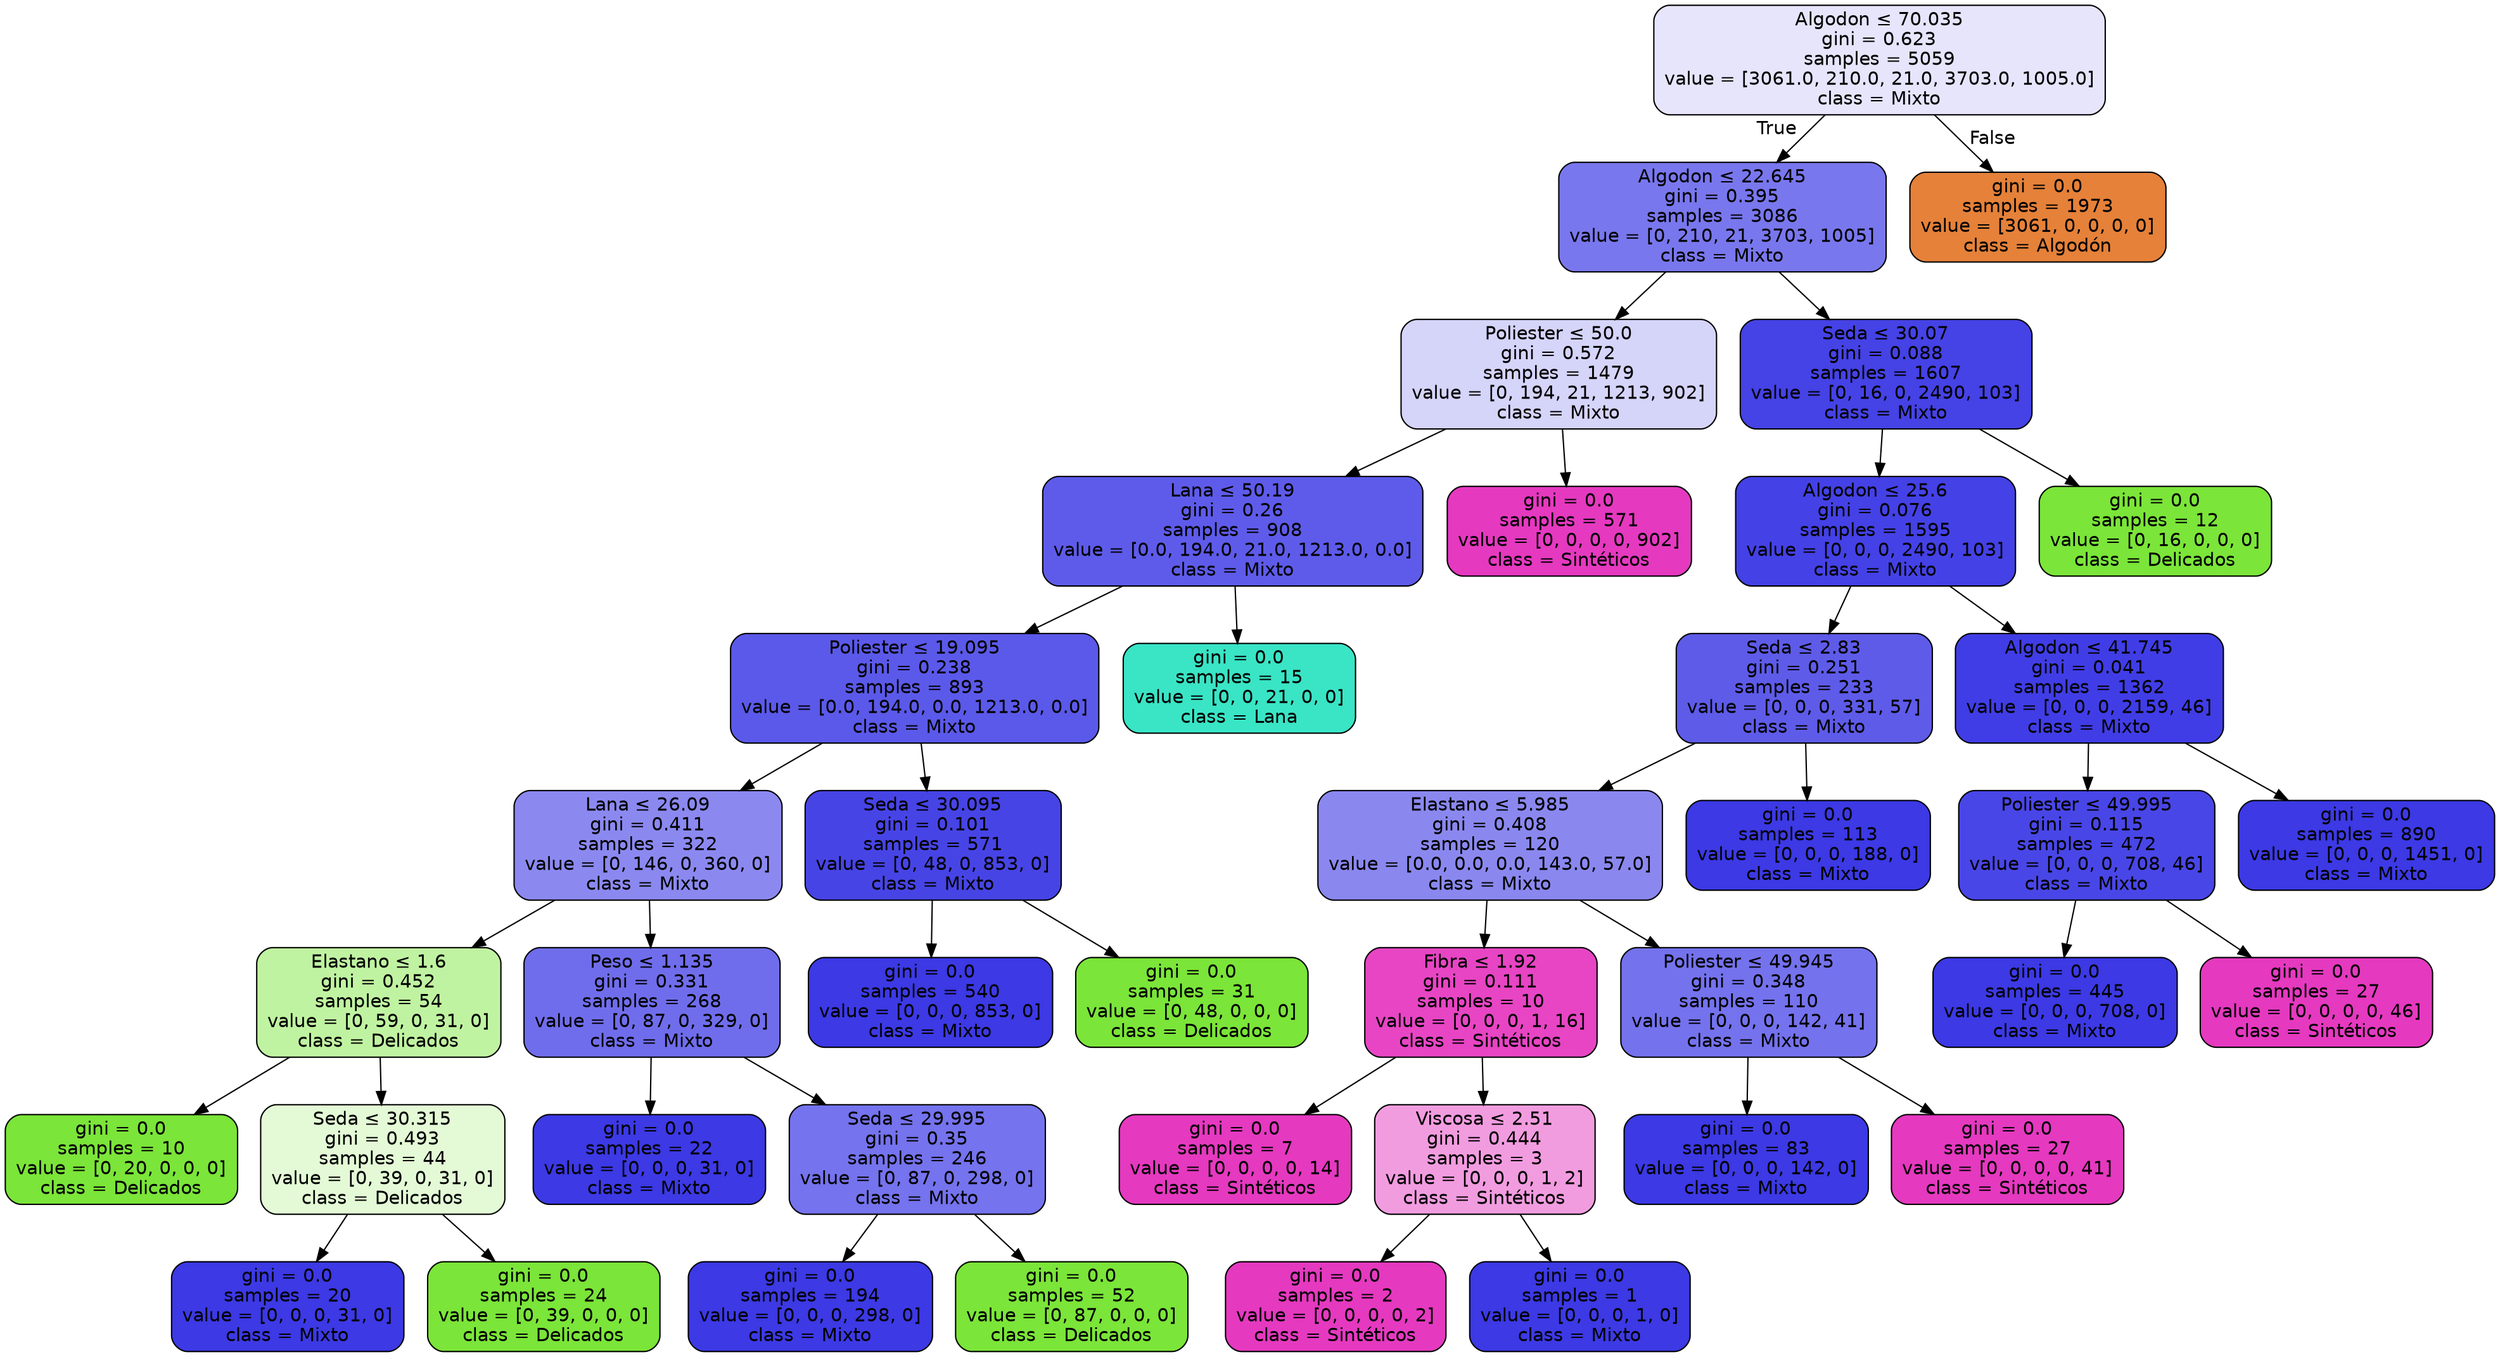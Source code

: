 digraph Tree {
node [shape=box, style="filled, rounded", color="black", fontname="helvetica"] ;
edge [fontname="helvetica"] ;
0 [label=<Algodon &le; 70.035<br/>gini = 0.623<br/>samples = 5059<br/>value = [3061.0, 210.0, 21.0, 3703.0, 1005.0]<br/>class = Mixto>, fillcolor="#e6e5fc"] ;
1 [label=<Algodon &le; 22.645<br/>gini = 0.395<br/>samples = 3086<br/>value = [0, 210, 21, 3703, 1005]<br/>class = Mixto>, fillcolor="#7977ed"] ;
0 -> 1 [labeldistance=2.5, labelangle=45, headlabel="True"] ;
2 [label=<Poliester &le; 50.0<br/>gini = 0.572<br/>samples = 1479<br/>value = [0, 194, 21, 1213, 902]<br/>class = Mixto>, fillcolor="#d5d4f9"] ;
1 -> 2 ;
3 [label=<Lana &le; 50.19<br/>gini = 0.26<br/>samples = 908<br/>value = [0.0, 194.0, 21.0, 1213.0, 0.0]<br/>class = Mixto>, fillcolor="#5e5bea"] ;
2 -> 3 ;
4 [label=<Poliester &le; 19.095<br/>gini = 0.238<br/>samples = 893<br/>value = [0.0, 194.0, 0.0, 1213.0, 0.0]<br/>class = Mixto>, fillcolor="#5b59e9"] ;
3 -> 4 ;
5 [label=<Lana &le; 26.09<br/>gini = 0.411<br/>samples = 322<br/>value = [0, 146, 0, 360, 0]<br/>class = Mixto>, fillcolor="#8b89f0"] ;
4 -> 5 ;
6 [label=<Elastano &le; 1.6<br/>gini = 0.452<br/>samples = 54<br/>value = [0, 59, 0, 31, 0]<br/>class = Delicados>, fillcolor="#c0f3a1"] ;
5 -> 6 ;
7 [label=<gini = 0.0<br/>samples = 10<br/>value = [0, 20, 0, 0, 0]<br/>class = Delicados>, fillcolor="#7be539"] ;
6 -> 7 ;
8 [label=<Seda &le; 30.315<br/>gini = 0.493<br/>samples = 44<br/>value = [0, 39, 0, 31, 0]<br/>class = Delicados>, fillcolor="#e4fad6"] ;
6 -> 8 ;
9 [label=<gini = 0.0<br/>samples = 20<br/>value = [0, 0, 0, 31, 0]<br/>class = Mixto>, fillcolor="#3c39e5"] ;
8 -> 9 ;
10 [label=<gini = 0.0<br/>samples = 24<br/>value = [0, 39, 0, 0, 0]<br/>class = Delicados>, fillcolor="#7be539"] ;
8 -> 10 ;
11 [label=<Peso &le; 1.135<br/>gini = 0.331<br/>samples = 268<br/>value = [0, 87, 0, 329, 0]<br/>class = Mixto>, fillcolor="#706dec"] ;
5 -> 11 ;
12 [label=<gini = 0.0<br/>samples = 22<br/>value = [0, 0, 0, 31, 0]<br/>class = Mixto>, fillcolor="#3c39e5"] ;
11 -> 12 ;
13 [label=<Seda &le; 29.995<br/>gini = 0.35<br/>samples = 246<br/>value = [0, 87, 0, 298, 0]<br/>class = Mixto>, fillcolor="#7573ed"] ;
11 -> 13 ;
14 [label=<gini = 0.0<br/>samples = 194<br/>value = [0, 0, 0, 298, 0]<br/>class = Mixto>, fillcolor="#3c39e5"] ;
13 -> 14 ;
15 [label=<gini = 0.0<br/>samples = 52<br/>value = [0, 87, 0, 0, 0]<br/>class = Delicados>, fillcolor="#7be539"] ;
13 -> 15 ;
16 [label=<Seda &le; 30.095<br/>gini = 0.101<br/>samples = 571<br/>value = [0, 48, 0, 853, 0]<br/>class = Mixto>, fillcolor="#4744e6"] ;
4 -> 16 ;
17 [label=<gini = 0.0<br/>samples = 540<br/>value = [0, 0, 0, 853, 0]<br/>class = Mixto>, fillcolor="#3c39e5"] ;
16 -> 17 ;
18 [label=<gini = 0.0<br/>samples = 31<br/>value = [0, 48, 0, 0, 0]<br/>class = Delicados>, fillcolor="#7be539"] ;
16 -> 18 ;
19 [label=<gini = 0.0<br/>samples = 15<br/>value = [0, 0, 21, 0, 0]<br/>class = Lana>, fillcolor="#39e5c5"] ;
3 -> 19 ;
20 [label=<gini = 0.0<br/>samples = 571<br/>value = [0, 0, 0, 0, 902]<br/>class = Sintéticos>, fillcolor="#e539c0"] ;
2 -> 20 ;
21 [label=<Seda &le; 30.07<br/>gini = 0.088<br/>samples = 1607<br/>value = [0, 16, 0, 2490, 103]<br/>class = Mixto>, fillcolor="#4542e6"] ;
1 -> 21 ;
22 [label=<Algodon &le; 25.6<br/>gini = 0.076<br/>samples = 1595<br/>value = [0, 0, 0, 2490, 103]<br/>class = Mixto>, fillcolor="#4441e6"] ;
21 -> 22 ;
23 [label=<Seda &le; 2.83<br/>gini = 0.251<br/>samples = 233<br/>value = [0, 0, 0, 331, 57]<br/>class = Mixto>, fillcolor="#5e5be9"] ;
22 -> 23 ;
24 [label=<Elastano &le; 5.985<br/>gini = 0.408<br/>samples = 120<br/>value = [0.0, 0.0, 0.0, 143.0, 57.0]<br/>class = Mixto>, fillcolor="#8a88ef"] ;
23 -> 24 ;
25 [label=<Fibra &le; 1.92<br/>gini = 0.111<br/>samples = 10<br/>value = [0, 0, 0, 1, 16]<br/>class = Sintéticos>, fillcolor="#e745c4"] ;
24 -> 25 ;
26 [label=<gini = 0.0<br/>samples = 7<br/>value = [0, 0, 0, 0, 14]<br/>class = Sintéticos>, fillcolor="#e539c0"] ;
25 -> 26 ;
27 [label=<Viscosa &le; 2.51<br/>gini = 0.444<br/>samples = 3<br/>value = [0, 0, 0, 1, 2]<br/>class = Sintéticos>, fillcolor="#f29ce0"] ;
25 -> 27 ;
28 [label=<gini = 0.0<br/>samples = 2<br/>value = [0, 0, 0, 0, 2]<br/>class = Sintéticos>, fillcolor="#e539c0"] ;
27 -> 28 ;
29 [label=<gini = 0.0<br/>samples = 1<br/>value = [0, 0, 0, 1, 0]<br/>class = Mixto>, fillcolor="#3c39e5"] ;
27 -> 29 ;
30 [label=<Poliester &le; 49.945<br/>gini = 0.348<br/>samples = 110<br/>value = [0, 0, 0, 142, 41]<br/>class = Mixto>, fillcolor="#7472ed"] ;
24 -> 30 ;
31 [label=<gini = 0.0<br/>samples = 83<br/>value = [0, 0, 0, 142, 0]<br/>class = Mixto>, fillcolor="#3c39e5"] ;
30 -> 31 ;
32 [label=<gini = 0.0<br/>samples = 27<br/>value = [0, 0, 0, 0, 41]<br/>class = Sintéticos>, fillcolor="#e539c0"] ;
30 -> 32 ;
33 [label=<gini = 0.0<br/>samples = 113<br/>value = [0, 0, 0, 188, 0]<br/>class = Mixto>, fillcolor="#3c39e5"] ;
23 -> 33 ;
34 [label=<Algodon &le; 41.745<br/>gini = 0.041<br/>samples = 1362<br/>value = [0, 0, 0, 2159, 46]<br/>class = Mixto>, fillcolor="#403de6"] ;
22 -> 34 ;
35 [label=<Poliester &le; 49.995<br/>gini = 0.115<br/>samples = 472<br/>value = [0, 0, 0, 708, 46]<br/>class = Mixto>, fillcolor="#4946e7"] ;
34 -> 35 ;
36 [label=<gini = 0.0<br/>samples = 445<br/>value = [0, 0, 0, 708, 0]<br/>class = Mixto>, fillcolor="#3c39e5"] ;
35 -> 36 ;
37 [label=<gini = 0.0<br/>samples = 27<br/>value = [0, 0, 0, 0, 46]<br/>class = Sintéticos>, fillcolor="#e539c0"] ;
35 -> 37 ;
38 [label=<gini = 0.0<br/>samples = 890<br/>value = [0, 0, 0, 1451, 0]<br/>class = Mixto>, fillcolor="#3c39e5"] ;
34 -> 38 ;
39 [label=<gini = 0.0<br/>samples = 12<br/>value = [0, 16, 0, 0, 0]<br/>class = Delicados>, fillcolor="#7be539"] ;
21 -> 39 ;
40 [label=<gini = 0.0<br/>samples = 1973<br/>value = [3061, 0, 0, 0, 0]<br/>class = Algodón>, fillcolor="#e58139"] ;
0 -> 40 [labeldistance=2.5, labelangle=-45, headlabel="False"] ;
}